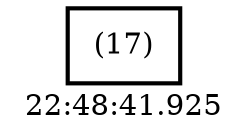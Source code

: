 digraph  g{ graph[label = "22:48:41.925"]
node [shape=rectangle, color=black, fontcolor=black, style=bold] edge [color=black] 0 [label="(17)"] ; 
}

